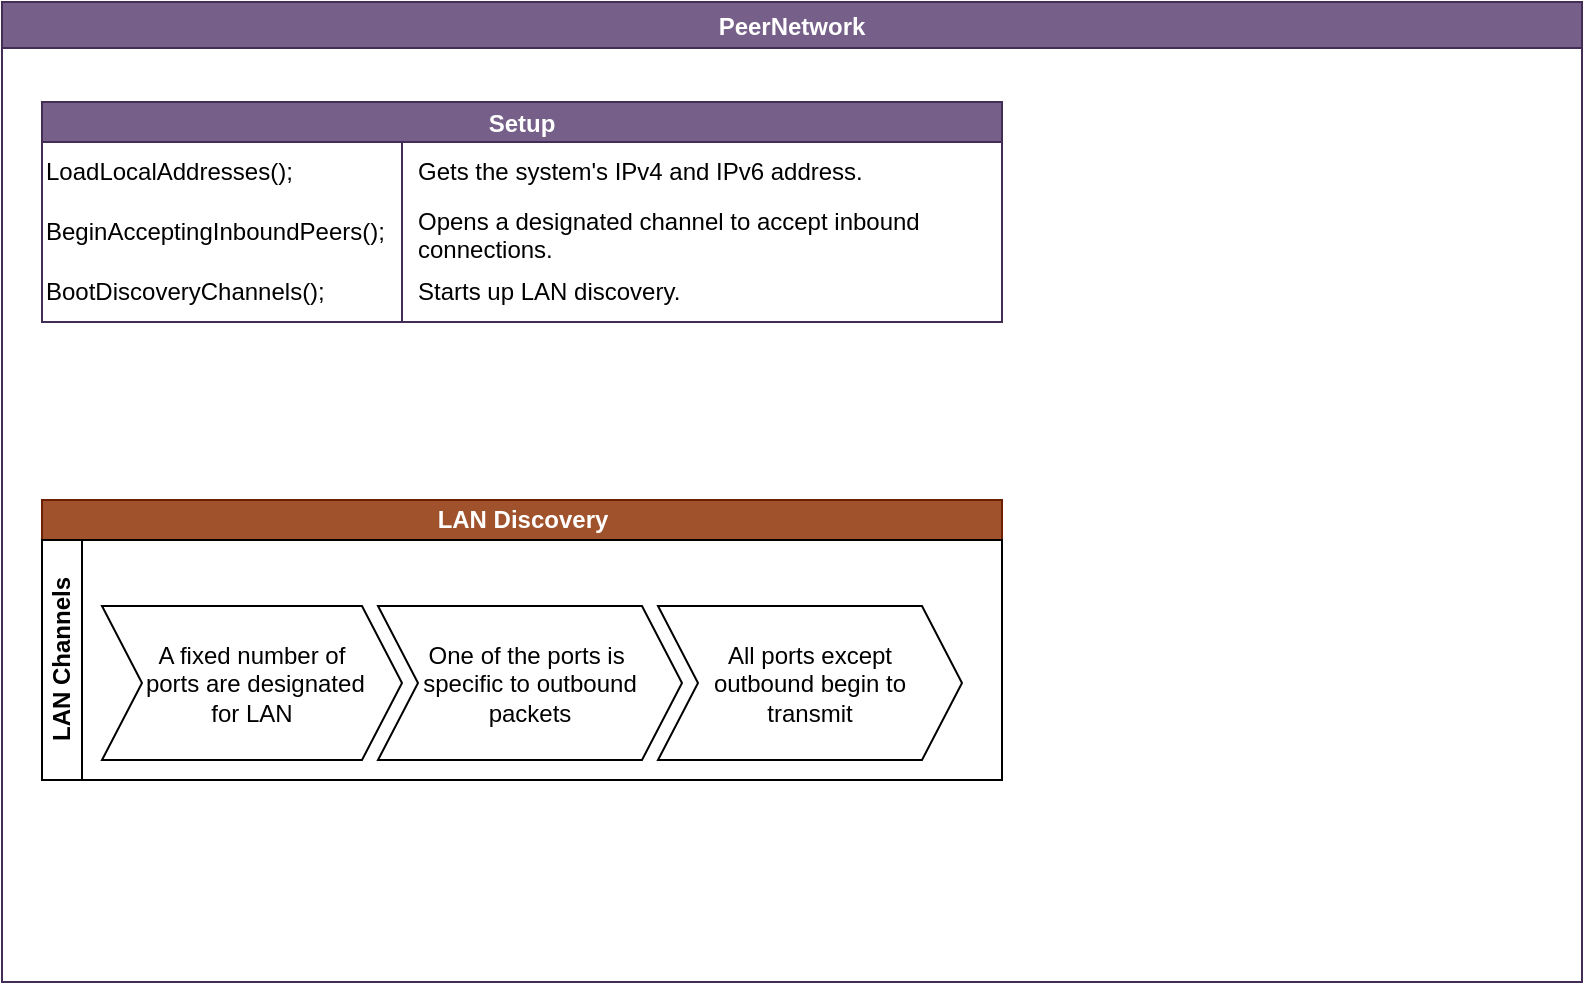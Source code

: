 <mxfile version="26.0.11">
  <diagram name="Page-1" id="UxxddDOxbtOHlwxeoN-J">
    <mxGraphModel dx="993" dy="1618" grid="1" gridSize="10" guides="1" tooltips="1" connect="1" arrows="1" fold="1" page="1" pageScale="1" pageWidth="850" pageHeight="1100" math="0" shadow="0">
      <root>
        <mxCell id="0" />
        <mxCell id="1" parent="0" />
        <mxCell id="w9wIN5AZh1zGM-yqhCPk-17" value="PeerNetwork" style="swimlane;fillColor=#76608a;strokeColor=#432D57;labelBackgroundColor=none;startSize=23;fontColor=#ffffff;" parent="1" vertex="1">
          <mxGeometry x="100" y="-10" width="790" height="490" as="geometry" />
        </mxCell>
        <mxCell id="w9wIN5AZh1zGM-yqhCPk-2" value="LAN Discovery" style="swimlane;childLayout=stackLayout;resizeParent=1;resizeParentMax=0;horizontal=1;startSize=20;horizontalStack=0;html=1;fillColor=#a0522d;fontColor=#ffffff;strokeColor=#6D1F00;" parent="w9wIN5AZh1zGM-yqhCPk-17" vertex="1">
          <mxGeometry x="20" y="249" width="480" height="140" as="geometry" />
        </mxCell>
        <mxCell id="w9wIN5AZh1zGM-yqhCPk-3" value="LAN Channels" style="swimlane;startSize=20;horizontal=0;html=1;" parent="w9wIN5AZh1zGM-yqhCPk-2" vertex="1">
          <mxGeometry y="20" width="480" height="120" as="geometry" />
        </mxCell>
        <mxCell id="w9wIN5AZh1zGM-yqhCPk-4" value="" style="swimlane;childLayout=stackLayout;horizontal=1;fillColor=none;horizontalStack=1;resizeParent=1;resizeParentMax=0;resizeLast=0;collapsible=0;strokeColor=none;stackBorder=10;stackSpacing=-12;resizable=1;align=center;points=[];whiteSpace=wrap;html=1;" parent="w9wIN5AZh1zGM-yqhCPk-3" vertex="1">
          <mxGeometry x="20" width="450" height="120" as="geometry" />
        </mxCell>
        <mxCell id="w9wIN5AZh1zGM-yqhCPk-5" value="&lt;div&gt;A fixed number of&lt;/div&gt;&lt;div&gt;&amp;nbsp;ports are designated&lt;/div&gt;&lt;div&gt;for LAN&lt;br&gt;&lt;/div&gt;" style="shape=step;perimeter=stepPerimeter;fixedSize=1;points=[];whiteSpace=wrap;html=1;" parent="w9wIN5AZh1zGM-yqhCPk-4" vertex="1">
          <mxGeometry x="10" y="33" width="150" height="77" as="geometry" />
        </mxCell>
        <mxCell id="w9wIN5AZh1zGM-yqhCPk-6" value="&lt;div&gt;One of the ports is&amp;nbsp;&lt;/div&gt;&lt;div&gt;specific to outbound packets&lt;/div&gt;" style="shape=step;perimeter=stepPerimeter;fixedSize=1;points=[];whiteSpace=wrap;html=1;" parent="w9wIN5AZh1zGM-yqhCPk-4" vertex="1">
          <mxGeometry x="148" y="33" width="152" height="77" as="geometry" />
        </mxCell>
        <mxCell id="w9wIN5AZh1zGM-yqhCPk-7" value="&lt;div&gt;All ports except&lt;/div&gt;&lt;div&gt;outbound begin to &lt;br&gt;&lt;/div&gt;&lt;div&gt;transmit&lt;br&gt;&lt;/div&gt;" style="shape=step;perimeter=stepPerimeter;fixedSize=1;points=[];whiteSpace=wrap;html=1;" parent="w9wIN5AZh1zGM-yqhCPk-4" vertex="1">
          <mxGeometry x="288" y="33" width="152" height="77" as="geometry" />
        </mxCell>
        <mxCell id="l_1pX8ieLd4Eu-mDeOhK-5" value="Setup" style="shape=table;startSize=20;container=1;collapsible=0;childLayout=tableLayout;fixedRows=1;rowLines=0;fontStyle=1;strokeColor=#432D57;fontSize=12;align=center;fillColor=#76608a;fontColor=#ffffff;shadow=0;" parent="w9wIN5AZh1zGM-yqhCPk-17" vertex="1">
          <mxGeometry x="20" y="50" width="480" height="110" as="geometry" />
        </mxCell>
        <mxCell id="l_1pX8ieLd4Eu-mDeOhK-6" value="" style="shape=tableRow;horizontal=0;startSize=0;swimlaneHead=0;swimlaneBody=0;top=0;left=0;bottom=0;right=0;collapsible=0;dropTarget=0;fillColor=none;points=[[0,0.5],[1,0.5]];portConstraint=eastwest;strokeColor=inherit;fontSize=16;" parent="l_1pX8ieLd4Eu-mDeOhK-5" vertex="1">
          <mxGeometry y="20" width="480" height="30" as="geometry" />
        </mxCell>
        <mxCell id="l_1pX8ieLd4Eu-mDeOhK-7" value="LoadLocalAddresses();" style="shape=partialRectangle;html=1;whiteSpace=wrap;connectable=0;fillColor=none;top=0;left=0;bottom=0;right=0;overflow=hidden;pointerEvents=1;strokeColor=default;fontSize=12;align=left;" parent="l_1pX8ieLd4Eu-mDeOhK-6" vertex="1">
          <mxGeometry width="180" height="30" as="geometry">
            <mxRectangle width="180" height="30" as="alternateBounds" />
          </mxGeometry>
        </mxCell>
        <mxCell id="l_1pX8ieLd4Eu-mDeOhK-8" value="Gets the system&#39;s IPv4 and IPv6 address." style="shape=partialRectangle;html=1;whiteSpace=wrap;connectable=0;fillColor=none;top=0;left=0;bottom=0;right=0;align=left;spacingLeft=6;overflow=hidden;strokeColor=default;fontSize=12;" parent="l_1pX8ieLd4Eu-mDeOhK-6" vertex="1">
          <mxGeometry x="180" width="300" height="30" as="geometry">
            <mxRectangle width="300" height="30" as="alternateBounds" />
          </mxGeometry>
        </mxCell>
        <mxCell id="l_1pX8ieLd4Eu-mDeOhK-9" value="" style="shape=tableRow;horizontal=0;startSize=0;swimlaneHead=0;swimlaneBody=0;top=0;left=0;bottom=0;right=0;collapsible=0;dropTarget=0;fillColor=none;points=[[0,0.5],[1,0.5]];portConstraint=eastwest;strokeColor=inherit;fontSize=16;" parent="l_1pX8ieLd4Eu-mDeOhK-5" vertex="1">
          <mxGeometry y="50" width="480" height="30" as="geometry" />
        </mxCell>
        <mxCell id="l_1pX8ieLd4Eu-mDeOhK-10" value="BeginAcceptingInboundPeers();" style="shape=partialRectangle;html=1;whiteSpace=wrap;connectable=0;fillColor=none;top=0;left=0;bottom=0;right=0;overflow=hidden;strokeColor=default;fontSize=12;align=left;strokeWidth=3;shadow=0;" parent="l_1pX8ieLd4Eu-mDeOhK-9" vertex="1">
          <mxGeometry width="180" height="30" as="geometry">
            <mxRectangle width="180" height="30" as="alternateBounds" />
          </mxGeometry>
        </mxCell>
        <mxCell id="l_1pX8ieLd4Eu-mDeOhK-11" value="Opens a designated channel to accept inbound connections." style="shape=partialRectangle;html=1;whiteSpace=wrap;connectable=0;fillColor=none;top=0;left=0;bottom=0;right=0;align=left;spacingLeft=6;overflow=hidden;strokeColor=default;fontSize=12;strokeWidth=3;shadow=0;perimeterSpacing=4;" parent="l_1pX8ieLd4Eu-mDeOhK-9" vertex="1">
          <mxGeometry x="180" width="300" height="30" as="geometry">
            <mxRectangle width="300" height="30" as="alternateBounds" />
          </mxGeometry>
        </mxCell>
        <mxCell id="l_1pX8ieLd4Eu-mDeOhK-12" value="" style="shape=tableRow;horizontal=0;startSize=0;swimlaneHead=0;swimlaneBody=0;top=0;left=0;bottom=0;right=0;collapsible=0;dropTarget=0;fillColor=none;points=[[0,0.5],[1,0.5]];portConstraint=eastwest;strokeColor=inherit;fontSize=16;" parent="l_1pX8ieLd4Eu-mDeOhK-5" vertex="1">
          <mxGeometry y="80" width="480" height="30" as="geometry" />
        </mxCell>
        <mxCell id="l_1pX8ieLd4Eu-mDeOhK-13" value="BootDiscoveryChannels();" style="shape=partialRectangle;html=1;whiteSpace=wrap;connectable=0;fillColor=none;top=0;left=0;bottom=0;right=0;overflow=hidden;strokeColor=inherit;fontSize=12;align=left;" parent="l_1pX8ieLd4Eu-mDeOhK-12" vertex="1">
          <mxGeometry width="180" height="30" as="geometry">
            <mxRectangle width="180" height="30" as="alternateBounds" />
          </mxGeometry>
        </mxCell>
        <mxCell id="l_1pX8ieLd4Eu-mDeOhK-14" value="Starts up LAN discovery." style="shape=partialRectangle;html=1;whiteSpace=wrap;connectable=0;fillColor=none;top=0;left=0;bottom=0;right=0;align=left;spacingLeft=6;overflow=hidden;strokeColor=inherit;fontSize=12;" parent="l_1pX8ieLd4Eu-mDeOhK-12" vertex="1">
          <mxGeometry x="180" width="300" height="30" as="geometry">
            <mxRectangle width="300" height="30" as="alternateBounds" />
          </mxGeometry>
        </mxCell>
      </root>
    </mxGraphModel>
  </diagram>
</mxfile>
